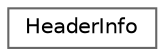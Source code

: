 digraph "Graphical Class Hierarchy"
{
 // INTERACTIVE_SVG=YES
 // LATEX_PDF_SIZE
  bgcolor="transparent";
  edge [fontname=Helvetica,fontsize=10,labelfontname=Helvetica,labelfontsize=10];
  node [fontname=Helvetica,fontsize=10,shape=box,height=0.2,width=0.4];
  rankdir="LR";
  Node0 [id="Node000000",label="HeaderInfo",height=0.2,width=0.4,color="grey40", fillcolor="white", style="filled",URL="$d6/d9f/struct_header_info.html",tooltip=" "];
}
